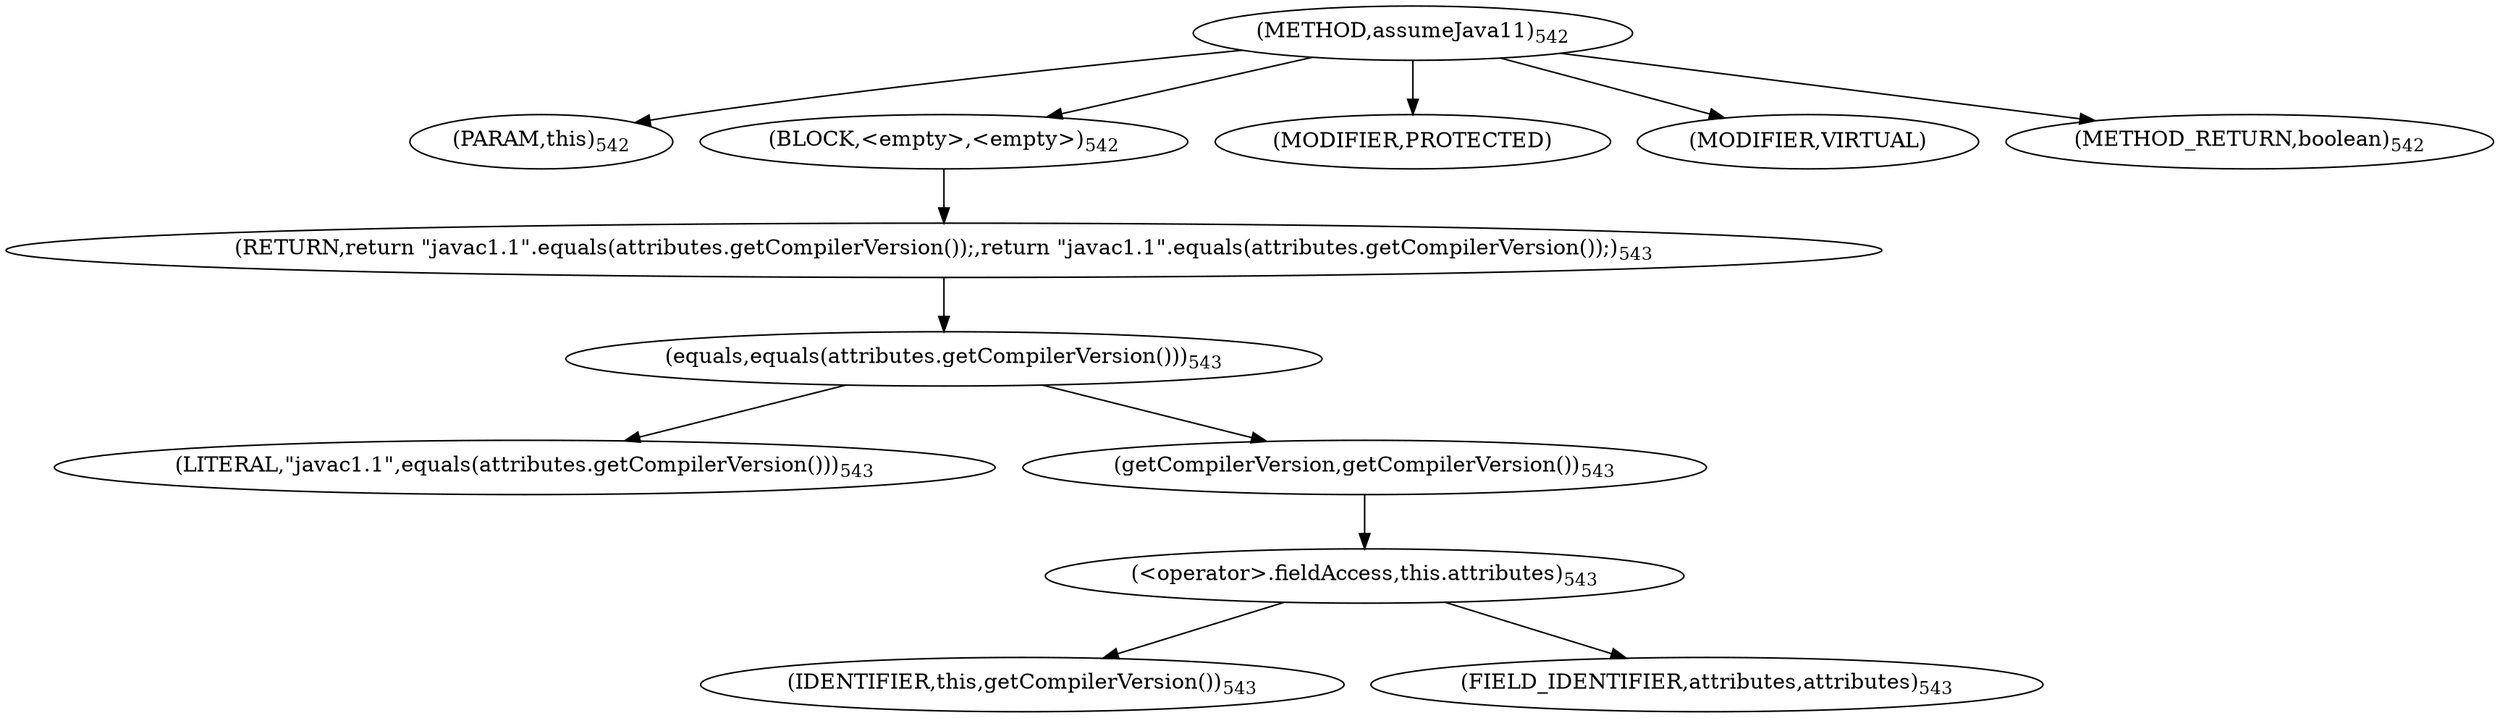 digraph "assumeJava11" {  
"1347" [label = <(METHOD,assumeJava11)<SUB>542</SUB>> ]
"1348" [label = <(PARAM,this)<SUB>542</SUB>> ]
"1349" [label = <(BLOCK,&lt;empty&gt;,&lt;empty&gt;)<SUB>542</SUB>> ]
"1350" [label = <(RETURN,return &quot;javac1.1&quot;.equals(attributes.getCompilerVersion());,return &quot;javac1.1&quot;.equals(attributes.getCompilerVersion());)<SUB>543</SUB>> ]
"1351" [label = <(equals,equals(attributes.getCompilerVersion()))<SUB>543</SUB>> ]
"1352" [label = <(LITERAL,&quot;javac1.1&quot;,equals(attributes.getCompilerVersion()))<SUB>543</SUB>> ]
"1353" [label = <(getCompilerVersion,getCompilerVersion())<SUB>543</SUB>> ]
"1354" [label = <(&lt;operator&gt;.fieldAccess,this.attributes)<SUB>543</SUB>> ]
"1355" [label = <(IDENTIFIER,this,getCompilerVersion())<SUB>543</SUB>> ]
"1356" [label = <(FIELD_IDENTIFIER,attributes,attributes)<SUB>543</SUB>> ]
"1357" [label = <(MODIFIER,PROTECTED)> ]
"1358" [label = <(MODIFIER,VIRTUAL)> ]
"1359" [label = <(METHOD_RETURN,boolean)<SUB>542</SUB>> ]
  "1347" -> "1348" 
  "1347" -> "1349" 
  "1347" -> "1357" 
  "1347" -> "1358" 
  "1347" -> "1359" 
  "1349" -> "1350" 
  "1350" -> "1351" 
  "1351" -> "1352" 
  "1351" -> "1353" 
  "1353" -> "1354" 
  "1354" -> "1355" 
  "1354" -> "1356" 
}
